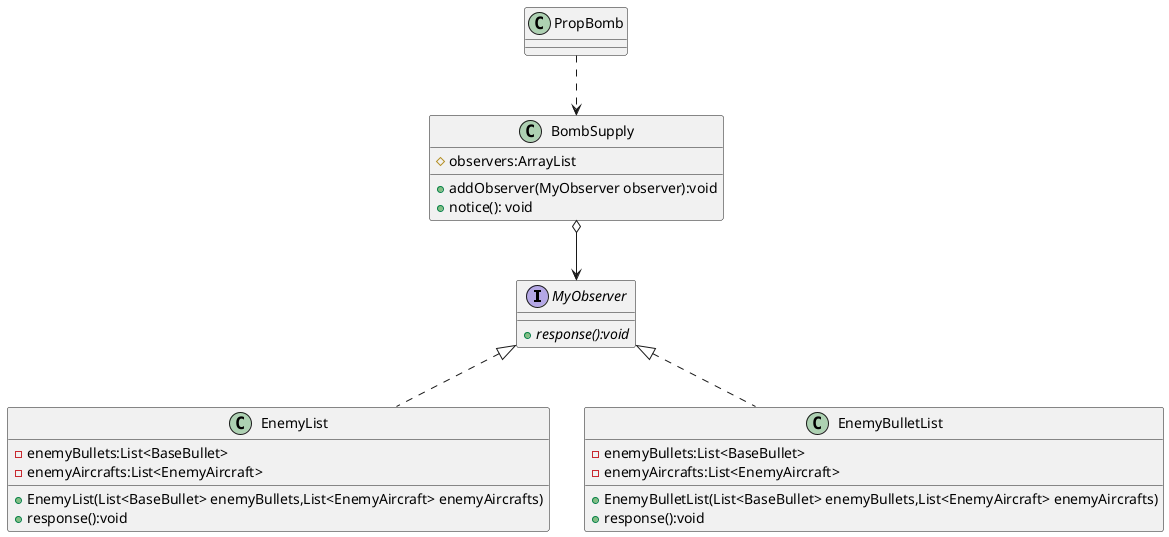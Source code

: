 @startuml
'https://plantuml.com/class-diagram

interface MyObserver
{
    + {abstract}response():void
}

class EnemyList
{
    - enemyBullets:List<BaseBullet>
    - enemyAircrafts:List<EnemyAircraft>
    + EnemyList(List<BaseBullet> enemyBullets,List<EnemyAircraft> enemyAircrafts)
    + response():void
}

class EnemyBulletList
{
    - enemyBullets:List<BaseBullet>
    - enemyAircrafts:List<EnemyAircraft>
    + EnemyBulletList(List<BaseBullet> enemyBullets,List<EnemyAircraft> enemyAircrafts)
    + response():void
}

class BombSupply
{
    # observers:ArrayList
    + addObserver(MyObserver observer):void
    + notice(): void
}

class PropBomb
{
}

PropBomb ..> BombSupply
BombSupply o--> MyObserver
MyObserver <|.. EnemyList
MyObserver <|.. EnemyBulletList

@enduml